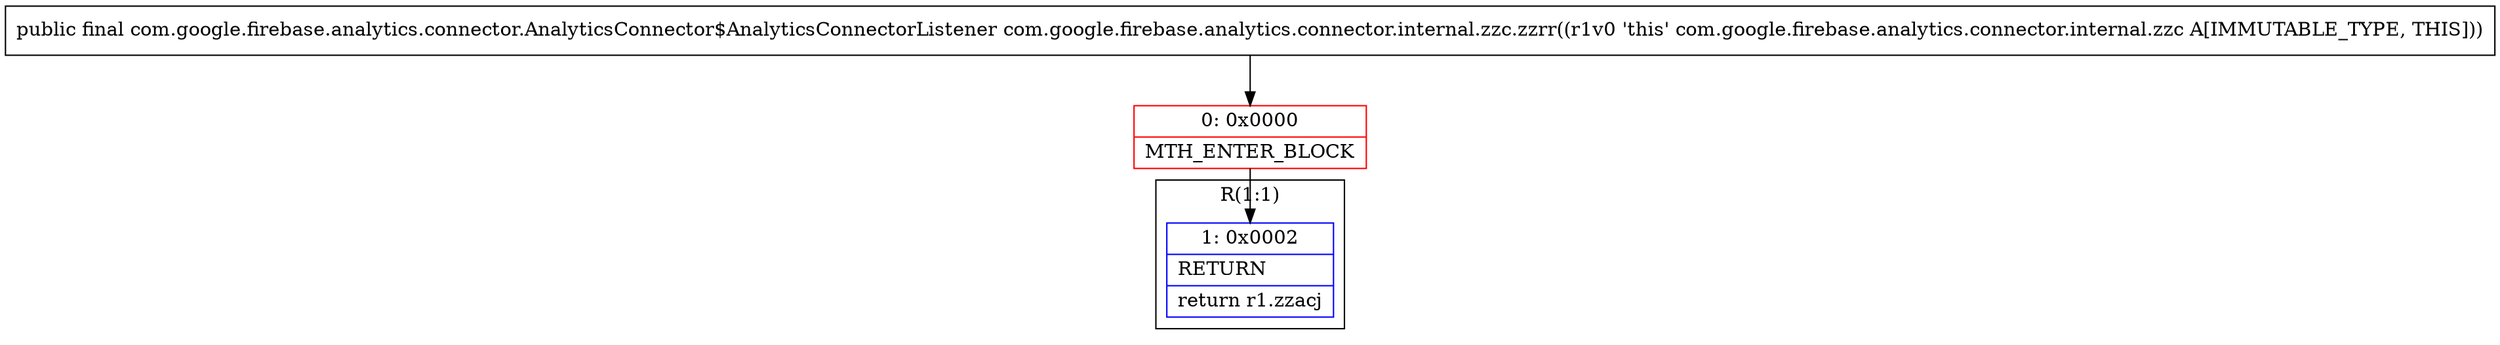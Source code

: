digraph "CFG forcom.google.firebase.analytics.connector.internal.zzc.zzrr()Lcom\/google\/firebase\/analytics\/connector\/AnalyticsConnector$AnalyticsConnectorListener;" {
subgraph cluster_Region_539085068 {
label = "R(1:1)";
node [shape=record,color=blue];
Node_1 [shape=record,label="{1\:\ 0x0002|RETURN\l|return r1.zzacj\l}"];
}
Node_0 [shape=record,color=red,label="{0\:\ 0x0000|MTH_ENTER_BLOCK\l}"];
MethodNode[shape=record,label="{public final com.google.firebase.analytics.connector.AnalyticsConnector$AnalyticsConnectorListener com.google.firebase.analytics.connector.internal.zzc.zzrr((r1v0 'this' com.google.firebase.analytics.connector.internal.zzc A[IMMUTABLE_TYPE, THIS])) }"];
MethodNode -> Node_0;
Node_0 -> Node_1;
}

